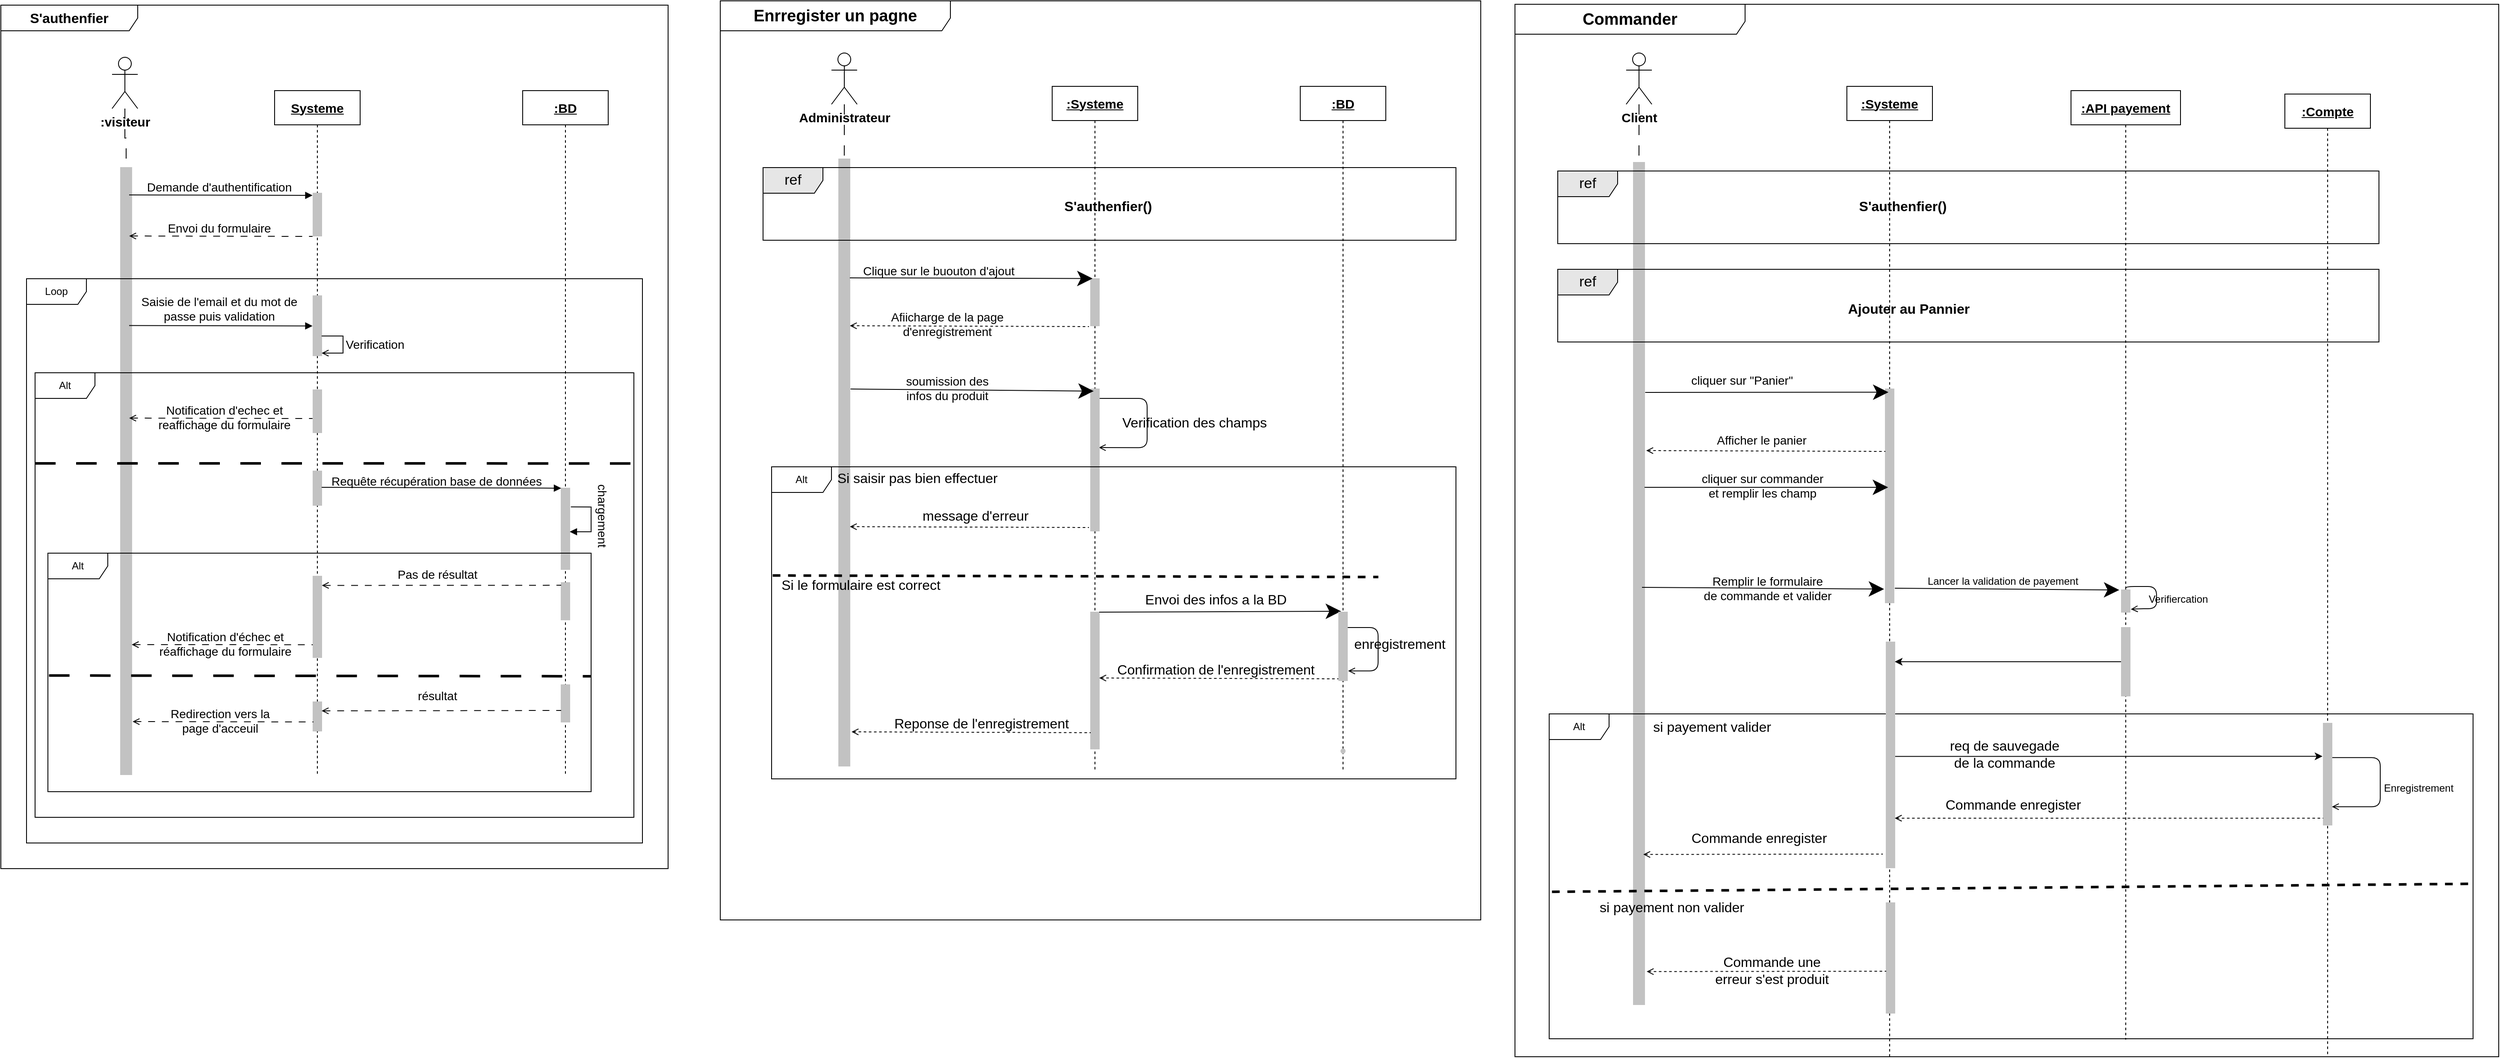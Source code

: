 <mxfile version="22.0.0" type="github">
  <diagram name="Page-1" id="dJnn6Y5dYq7vriAxsWxf">
    <mxGraphModel dx="3585" dy="1990" grid="1" gridSize="10" guides="1" tooltips="1" connect="1" arrows="1" fold="1" page="1" pageScale="1" pageWidth="827" pageHeight="1169" math="0" shadow="0">
      <root>
        <mxCell id="0" />
        <mxCell id="1" parent="0" />
        <mxCell id="GhbQrKTW3Iz4RTEDUZ2H-7" value="&lt;font style=&quot;font-size: 15px;&quot;&gt;&lt;b&gt;&lt;u&gt;:Systeme&lt;/u&gt;&lt;/b&gt;&lt;/font&gt;" style="shape=umlLifeline;perimeter=lifelinePerimeter;whiteSpace=wrap;html=1;container=1;dropTarget=0;collapsible=0;recursiveResize=0;outlineConnect=0;portConstraint=eastwest;newEdgeStyle={&quot;edgeStyle&quot;:&quot;elbowEdgeStyle&quot;,&quot;elbow&quot;:&quot;vertical&quot;,&quot;curved&quot;:0,&quot;rounded&quot;:0};pointerEvents=0;strokeColor=default;fontFamily=Helvetica;fontSize=12;fontColor=default;fillColor=default;" parent="1" vertex="1">
          <mxGeometry x="1249" y="115" width="100" height="800" as="geometry" />
        </mxCell>
        <mxCell id="t8bD34vcQTOdZupNFop_-2" value="&lt;font style=&quot;font-size: 16px;&quot;&gt;&lt;b&gt;S&#39;authenfier&lt;/b&gt;&lt;/font&gt;" style="shape=umlFrame;whiteSpace=wrap;html=1;pointerEvents=0;recursiveResize=0;container=1;collapsible=0;width=160;movable=1;resizable=1;rotatable=1;deletable=1;editable=1;locked=0;connectable=1;" parent="1" vertex="1">
          <mxGeometry x="20" y="20" width="780" height="1010" as="geometry" />
        </mxCell>
        <mxCell id="t8bD34vcQTOdZupNFop_-47" value="Demande d&#39;authentification" style="text;html=1;align=center;verticalAlign=middle;resizable=0;points=[];autosize=1;strokeColor=none;fillColor=none;fontSize=14;fontFamily=Helvetica;fontColor=default;" parent="t8bD34vcQTOdZupNFop_-2" vertex="1">
          <mxGeometry x="160" y="198" width="190" height="30" as="geometry" />
        </mxCell>
        <mxCell id="t8bD34vcQTOdZupNFop_-48" value="Envoi du formulaire" style="text;html=1;align=center;verticalAlign=middle;resizable=0;points=[];autosize=1;strokeColor=none;fillColor=none;fontSize=14;fontFamily=Helvetica;fontColor=default;" parent="t8bD34vcQTOdZupNFop_-2" vertex="1">
          <mxGeometry x="185" y="246" width="140" height="30" as="geometry" />
        </mxCell>
        <mxCell id="t8bD34vcQTOdZupNFop_-7" style="edgeStyle=orthogonalEdgeStyle;rounded=0;orthogonalLoop=1;jettySize=auto;html=1;fontFamily=Helvetica;fontSize=12;fontColor=default;endArrow=none;endFill=0;dashed=1;dashPattern=12 12;" parent="1" source="t8bD34vcQTOdZupNFop_-5" target="t8bD34vcQTOdZupNFop_-6" edge="1">
          <mxGeometry relative="1" as="geometry" />
        </mxCell>
        <mxCell id="t8bD34vcQTOdZupNFop_-5" value="&lt;font style=&quot;font-size: 15px;&quot;&gt;&lt;b&gt;:visiteur&lt;/b&gt;&lt;/font&gt;" style="shape=umlActor;verticalLabelPosition=bottom;verticalAlign=top;html=1;pointerEvents=0;strokeColor=default;fontFamily=Helvetica;fontSize=12;fontColor=default;fillColor=default;" parent="1" vertex="1">
          <mxGeometry x="150" y="81" width="30" height="60" as="geometry" />
        </mxCell>
        <mxCell id="t8bD34vcQTOdZupNFop_-6" value="" style="html=1;points=[];perimeter=orthogonalPerimeter;fillColor=strokeColor;pointerEvents=0;strokeColor=#c2c2c2;fontFamily=Helvetica;fontSize=12;fontColor=default;" parent="1" vertex="1">
          <mxGeometry x="160" y="210" width="12.94" height="710" as="geometry" />
        </mxCell>
        <mxCell id="t8bD34vcQTOdZupNFop_-8" value="&lt;span style=&quot;font-size: 15px;&quot;&gt;&lt;b&gt;&lt;u&gt;Systeme&lt;/u&gt;&lt;/b&gt;&lt;/span&gt;" style="shape=umlLifeline;perimeter=lifelinePerimeter;whiteSpace=wrap;html=1;container=1;dropTarget=0;collapsible=0;recursiveResize=0;outlineConnect=0;portConstraint=eastwest;newEdgeStyle={&quot;edgeStyle&quot;:&quot;elbowEdgeStyle&quot;,&quot;elbow&quot;:&quot;vertical&quot;,&quot;curved&quot;:0,&quot;rounded&quot;:0};pointerEvents=0;strokeColor=default;fontFamily=Helvetica;fontSize=12;fontColor=default;fillColor=default;" parent="1" vertex="1">
          <mxGeometry x="340" y="120" width="100" height="800" as="geometry" />
        </mxCell>
        <mxCell id="t8bD34vcQTOdZupNFop_-9" value="&lt;span style=&quot;font-size: 15px;&quot;&gt;&lt;b&gt;&lt;u&gt;:BD&lt;/u&gt;&lt;/b&gt;&lt;/span&gt;" style="shape=umlLifeline;perimeter=lifelinePerimeter;whiteSpace=wrap;html=1;container=1;dropTarget=0;collapsible=0;recursiveResize=0;outlineConnect=0;portConstraint=eastwest;newEdgeStyle={&quot;edgeStyle&quot;:&quot;elbowEdgeStyle&quot;,&quot;elbow&quot;:&quot;vertical&quot;,&quot;curved&quot;:0,&quot;rounded&quot;:0};pointerEvents=0;strokeColor=default;fontFamily=Helvetica;fontSize=12;fontColor=default;fillColor=default;" parent="1" vertex="1">
          <mxGeometry x="630" y="120" width="100" height="800" as="geometry" />
        </mxCell>
        <mxCell id="t8bD34vcQTOdZupNFop_-11" value="" style="html=1;points=[];perimeter=orthogonalPerimeter;fillColor=strokeColor;pointerEvents=0;strokeColor=#c2c2c2;fontFamily=Helvetica;fontSize=12;fontColor=default;" parent="1" vertex="1">
          <mxGeometry x="385" y="240" width="10" height="50" as="geometry" />
        </mxCell>
        <mxCell id="t8bD34vcQTOdZupNFop_-12" value="" style="html=1;verticalAlign=bottom;labelBackgroundColor=none;endArrow=block;endFill=1;rounded=0;fontFamily=Helvetica;fontSize=12;fontColor=default;entryX=-0.066;entryY=0.211;entryDx=0;entryDy=0;entryPerimeter=0;" parent="1" edge="1">
          <mxGeometry width="160" relative="1" as="geometry">
            <mxPoint x="170" y="242" as="sourcePoint" />
            <mxPoint x="384.34" y="242.55" as="targetPoint" />
          </mxGeometry>
        </mxCell>
        <mxCell id="t8bD34vcQTOdZupNFop_-13" value="" style="html=1;verticalAlign=bottom;labelBackgroundColor=none;endArrow=none;endFill=0;rounded=0;fontFamily=Helvetica;fontSize=12;fontColor=default;entryX=-0.066;entryY=0.211;entryDx=0;entryDy=0;entryPerimeter=0;startArrow=open;startFill=0;dashed=1;dashPattern=8 8;" parent="1" edge="1">
          <mxGeometry width="160" relative="1" as="geometry">
            <mxPoint x="170" y="290" as="sourcePoint" />
            <mxPoint x="384.34" y="290.55" as="targetPoint" />
          </mxGeometry>
        </mxCell>
        <mxCell id="t8bD34vcQTOdZupNFop_-14" value="Loop" style="shape=umlFrame;whiteSpace=wrap;html=1;pointerEvents=0;recursiveResize=0;container=1;collapsible=0;width=70;strokeColor=default;fontFamily=Helvetica;fontSize=12;fontColor=default;fillColor=default;height=30;" parent="1" vertex="1">
          <mxGeometry x="50" y="340" width="720" height="660" as="geometry" />
        </mxCell>
        <mxCell id="t8bD34vcQTOdZupNFop_-15" value="" style="html=1;points=[];perimeter=orthogonalPerimeter;fillColor=strokeColor;pointerEvents=0;strokeColor=#c2c2c2;fontFamily=Helvetica;fontSize=12;fontColor=default;" parent="t8bD34vcQTOdZupNFop_-14" vertex="1">
          <mxGeometry x="335" y="20" width="10" height="70" as="geometry" />
        </mxCell>
        <mxCell id="t8bD34vcQTOdZupNFop_-16" value="" style="html=1;verticalAlign=bottom;labelBackgroundColor=none;endArrow=block;endFill=1;rounded=0;fontFamily=Helvetica;fontSize=12;fontColor=default;entryX=-0.066;entryY=0.211;entryDx=0;entryDy=0;entryPerimeter=0;" parent="t8bD34vcQTOdZupNFop_-14" edge="1">
          <mxGeometry width="160" relative="1" as="geometry">
            <mxPoint x="120" y="54.71" as="sourcePoint" />
            <mxPoint x="334.34" y="55.26" as="targetPoint" />
          </mxGeometry>
        </mxCell>
        <mxCell id="t8bD34vcQTOdZupNFop_-17" value="" style="html=1;verticalAlign=bottom;labelBackgroundColor=none;endArrow=open;endFill=0;rounded=0;fontFamily=Helvetica;fontSize=12;fontColor=default;entryX=1;entryY=1;entryDx=0;entryDy=0;entryPerimeter=0;" parent="t8bD34vcQTOdZupNFop_-14" edge="1">
          <mxGeometry width="160" relative="1" as="geometry">
            <mxPoint x="345" y="67.0" as="sourcePoint" />
            <mxPoint x="345" y="87" as="targetPoint" />
            <Array as="points">
              <mxPoint x="370" y="67" />
              <mxPoint x="370" y="87" />
            </Array>
          </mxGeometry>
        </mxCell>
        <mxCell id="t8bD34vcQTOdZupNFop_-18" value="Alt" style="shape=umlFrame;whiteSpace=wrap;html=1;pointerEvents=0;recursiveResize=0;container=1;collapsible=0;width=70;strokeColor=default;fontFamily=Helvetica;fontSize=12;fontColor=default;fillColor=default;height=30;" parent="t8bD34vcQTOdZupNFop_-14" vertex="1">
          <mxGeometry x="10" y="110" width="700" height="520" as="geometry" />
        </mxCell>
        <mxCell id="t8bD34vcQTOdZupNFop_-22" value="" style="html=1;points=[];perimeter=orthogonalPerimeter;fillColor=strokeColor;pointerEvents=0;strokeColor=#c2c2c2;fontFamily=Helvetica;fontSize=12;fontColor=default;" parent="t8bD34vcQTOdZupNFop_-18" vertex="1">
          <mxGeometry x="325" y="20" width="10" height="50" as="geometry" />
        </mxCell>
        <mxCell id="t8bD34vcQTOdZupNFop_-23" value="" style="html=1;verticalAlign=bottom;labelBackgroundColor=none;endArrow=none;endFill=0;rounded=0;fontFamily=Helvetica;fontSize=12;fontColor=default;entryX=-0.066;entryY=0.211;entryDx=0;entryDy=0;entryPerimeter=0;startArrow=open;startFill=0;dashed=1;dashPattern=8 8;" parent="t8bD34vcQTOdZupNFop_-18" edge="1">
          <mxGeometry width="160" relative="1" as="geometry">
            <mxPoint x="110" y="53" as="sourcePoint" />
            <mxPoint x="324.34" y="53.55" as="targetPoint" />
          </mxGeometry>
        </mxCell>
        <mxCell id="t8bD34vcQTOdZupNFop_-24" value="" style="html=1;points=[];perimeter=orthogonalPerimeter;fillColor=strokeColor;pointerEvents=0;strokeColor=#c2c2c2;fontFamily=Helvetica;fontSize=12;fontColor=default;" parent="t8bD34vcQTOdZupNFop_-18" vertex="1">
          <mxGeometry x="325" y="115" width="10" height="40" as="geometry" />
        </mxCell>
        <mxCell id="t8bD34vcQTOdZupNFop_-25" value="" style="html=1;points=[];perimeter=orthogonalPerimeter;fillColor=strokeColor;pointerEvents=0;strokeColor=#c2c2c2;fontFamily=Helvetica;fontSize=12;fontColor=default;" parent="t8bD34vcQTOdZupNFop_-18" vertex="1">
          <mxGeometry x="615" y="135" width="10" height="95" as="geometry" />
        </mxCell>
        <mxCell id="t8bD34vcQTOdZupNFop_-26" value="" style="html=1;verticalAlign=bottom;labelBackgroundColor=none;endArrow=none;endFill=0;rounded=0;fontFamily=Helvetica;fontSize=12;fontColor=default;startArrow=none;startFill=0;dashed=1;dashPattern=8 8;strokeWidth=3;entryX=1;entryY=0.204;entryDx=0;entryDy=0;entryPerimeter=0;" parent="t8bD34vcQTOdZupNFop_-18" target="t8bD34vcQTOdZupNFop_-18" edge="1">
          <mxGeometry width="160" relative="1" as="geometry">
            <mxPoint y="106" as="sourcePoint" />
            <mxPoint x="670" y="106" as="targetPoint" />
          </mxGeometry>
        </mxCell>
        <mxCell id="t8bD34vcQTOdZupNFop_-27" value="" style="html=1;verticalAlign=bottom;labelBackgroundColor=none;endArrow=block;endFill=1;rounded=0;fontFamily=Helvetica;fontSize=12;fontColor=default;" parent="t8bD34vcQTOdZupNFop_-18" target="t8bD34vcQTOdZupNFop_-25" edge="1">
          <mxGeometry width="160" relative="1" as="geometry">
            <mxPoint x="335" y="134" as="sourcePoint" />
            <mxPoint x="549.34" y="134.55" as="targetPoint" />
          </mxGeometry>
        </mxCell>
        <mxCell id="t8bD34vcQTOdZupNFop_-28" value="" style="html=1;verticalAlign=bottom;labelBackgroundColor=none;endArrow=block;endFill=1;rounded=0;fontFamily=Helvetica;fontSize=12;fontColor=default;exitX=1.255;exitY=0.514;exitDx=0;exitDy=0;exitPerimeter=0;entryX=1.12;entryY=0.999;entryDx=0;entryDy=0;entryPerimeter=0;" parent="t8bD34vcQTOdZupNFop_-18" edge="1">
          <mxGeometry width="160" relative="1" as="geometry">
            <mxPoint x="626.35" y="156.9" as="sourcePoint" />
            <mxPoint x="625" y="186.0" as="targetPoint" />
            <Array as="points">
              <mxPoint x="650" y="157" />
              <mxPoint x="650" y="186" />
            </Array>
          </mxGeometry>
        </mxCell>
        <mxCell id="t8bD34vcQTOdZupNFop_-51" value="Notification d&#39;echec et &lt;br&gt;reaffichage du formulaire" style="text;html=1;align=center;verticalAlign=middle;resizable=0;points=[];autosize=1;strokeColor=none;fillColor=none;fontSize=14;fontFamily=Helvetica;fontColor=default;" parent="t8bD34vcQTOdZupNFop_-18" vertex="1">
          <mxGeometry x="131" y="27" width="180" height="50" as="geometry" />
        </mxCell>
        <mxCell id="t8bD34vcQTOdZupNFop_-77" value="Requête récupération base de données" style="text;html=1;align=center;verticalAlign=middle;resizable=0;points=[];autosize=1;strokeColor=none;fillColor=none;fontSize=14;fontFamily=Helvetica;fontColor=default;" parent="t8bD34vcQTOdZupNFop_-18" vertex="1">
          <mxGeometry x="334" y="112" width="270" height="30" as="geometry" />
        </mxCell>
        <mxCell id="t8bD34vcQTOdZupNFop_-78" value="chargement" style="text;html=1;align=center;verticalAlign=middle;resizable=0;points=[];autosize=1;strokeColor=none;fillColor=none;fontSize=14;fontFamily=Helvetica;fontColor=default;rotation=90;" parent="t8bD34vcQTOdZupNFop_-18" vertex="1">
          <mxGeometry x="613" y="152" width="100" height="30" as="geometry" />
        </mxCell>
        <mxCell id="t8bD34vcQTOdZupNFop_-30" value="Alt" style="shape=umlFrame;whiteSpace=wrap;html=1;pointerEvents=0;recursiveResize=0;container=1;collapsible=0;width=70;strokeColor=default;fontFamily=Helvetica;fontSize=12;fontColor=default;fillColor=default;height=30;" parent="t8bD34vcQTOdZupNFop_-14" vertex="1">
          <mxGeometry x="25" y="321" width="635" height="279" as="geometry" />
        </mxCell>
        <mxCell id="t8bD34vcQTOdZupNFop_-38" value="" style="html=1;points=[];perimeter=orthogonalPerimeter;fillColor=strokeColor;pointerEvents=0;strokeColor=#c2c2c2;fontFamily=Helvetica;fontSize=12;fontColor=default;" parent="t8bD34vcQTOdZupNFop_-30" vertex="1">
          <mxGeometry x="600" y="34.5" width="10" height="43.5" as="geometry" />
        </mxCell>
        <mxCell id="t8bD34vcQTOdZupNFop_-39" value="" style="html=1;points=[];perimeter=orthogonalPerimeter;fillColor=strokeColor;pointerEvents=0;strokeColor=#c2c2c2;fontFamily=Helvetica;fontSize=12;fontColor=default;" parent="t8bD34vcQTOdZupNFop_-30" vertex="1">
          <mxGeometry x="310" y="27" width="10" height="95" as="geometry" />
        </mxCell>
        <mxCell id="t8bD34vcQTOdZupNFop_-40" value="" style="html=1;verticalAlign=bottom;labelBackgroundColor=none;endArrow=none;endFill=0;rounded=0;fontFamily=Helvetica;fontSize=12;fontColor=default;entryX=-0.066;entryY=0.211;entryDx=0;entryDy=0;entryPerimeter=0;startArrow=open;startFill=0;dashed=1;dashPattern=8 8;exitX=1.027;exitY=0.113;exitDx=0;exitDy=0;exitPerimeter=0;" parent="t8bD34vcQTOdZupNFop_-30" source="t8bD34vcQTOdZupNFop_-39" edge="1">
          <mxGeometry width="160" relative="1" as="geometry">
            <mxPoint x="385.66" y="37" as="sourcePoint" />
            <mxPoint x="600.0" y="37.55" as="targetPoint" />
          </mxGeometry>
        </mxCell>
        <mxCell id="t8bD34vcQTOdZupNFop_-41" value="" style="html=1;verticalAlign=bottom;labelBackgroundColor=none;endArrow=none;endFill=0;rounded=0;fontFamily=Helvetica;fontSize=12;fontColor=default;startArrow=open;startFill=0;dashed=1;dashPattern=8 8;entryX=-0.04;entryY=0.843;entryDx=0;entryDy=0;entryPerimeter=0;" parent="t8bD34vcQTOdZupNFop_-30" target="t8bD34vcQTOdZupNFop_-39" edge="1">
          <mxGeometry width="160" relative="1" as="geometry">
            <mxPoint x="98" y="107" as="sourcePoint" />
            <mxPoint x="305" y="107" as="targetPoint" />
          </mxGeometry>
        </mxCell>
        <mxCell id="t8bD34vcQTOdZupNFop_-42" value="" style="html=1;verticalAlign=bottom;labelBackgroundColor=none;endArrow=none;endFill=0;rounded=0;fontFamily=Helvetica;fontSize=12;fontColor=default;startArrow=none;startFill=0;dashed=1;dashPattern=8 8;strokeWidth=3;exitX=0.002;exitY=0.532;exitDx=0;exitDy=0;exitPerimeter=0;" parent="t8bD34vcQTOdZupNFop_-30" edge="1">
          <mxGeometry width="160" relative="1" as="geometry">
            <mxPoint x="1.27" y="143.12" as="sourcePoint" />
            <mxPoint x="635" y="144" as="targetPoint" />
          </mxGeometry>
        </mxCell>
        <mxCell id="t8bD34vcQTOdZupNFop_-43" value="" style="html=1;points=[];perimeter=orthogonalPerimeter;fillColor=strokeColor;pointerEvents=0;strokeColor=#c2c2c2;fontFamily=Helvetica;fontSize=12;fontColor=default;" parent="t8bD34vcQTOdZupNFop_-30" vertex="1">
          <mxGeometry x="600" y="154" width="10" height="43.5" as="geometry" />
        </mxCell>
        <mxCell id="t8bD34vcQTOdZupNFop_-44" value="" style="html=1;points=[];perimeter=orthogonalPerimeter;fillColor=strokeColor;pointerEvents=0;strokeColor=#c2c2c2;fontFamily=Helvetica;fontSize=12;fontColor=default;" parent="t8bD34vcQTOdZupNFop_-30" vertex="1">
          <mxGeometry x="310" y="174" width="10" height="34" as="geometry" />
        </mxCell>
        <mxCell id="t8bD34vcQTOdZupNFop_-45" value="" style="html=1;verticalAlign=bottom;labelBackgroundColor=none;endArrow=none;endFill=0;rounded=0;fontFamily=Helvetica;fontSize=12;fontColor=default;entryX=-0.066;entryY=0.211;entryDx=0;entryDy=0;entryPerimeter=0;startArrow=open;startFill=0;dashed=1;dashPattern=8 8;exitX=1.027;exitY=0.113;exitDx=0;exitDy=0;exitPerimeter=0;" parent="t8bD34vcQTOdZupNFop_-30" edge="1">
          <mxGeometry width="160" relative="1" as="geometry">
            <mxPoint x="320" y="184.45" as="sourcePoint" />
            <mxPoint x="600.0" y="184" as="targetPoint" />
          </mxGeometry>
        </mxCell>
        <mxCell id="t8bD34vcQTOdZupNFop_-46" value="" style="html=1;verticalAlign=bottom;labelBackgroundColor=none;endArrow=none;endFill=0;rounded=0;fontFamily=Helvetica;fontSize=12;fontColor=default;startArrow=open;startFill=0;dashed=1;dashPattern=8 8;entryX=-0.04;entryY=0.843;entryDx=0;entryDy=0;entryPerimeter=0;" parent="t8bD34vcQTOdZupNFop_-30" edge="1">
          <mxGeometry width="160" relative="1" as="geometry">
            <mxPoint x="99" y="197" as="sourcePoint" />
            <mxPoint x="310.4" y="197.41" as="targetPoint" />
          </mxGeometry>
        </mxCell>
        <mxCell id="t8bD34vcQTOdZupNFop_-80" value="Notification d&#39;échec et &lt;br&gt;réaffichage du formulaire" style="text;html=1;align=center;verticalAlign=middle;resizable=0;points=[];autosize=1;strokeColor=none;fillColor=none;fontSize=14;fontFamily=Helvetica;fontColor=default;" parent="t8bD34vcQTOdZupNFop_-30" vertex="1">
          <mxGeometry x="117" y="81" width="180" height="50" as="geometry" />
        </mxCell>
        <mxCell id="t8bD34vcQTOdZupNFop_-79" value="Redirection vers la &lt;br&gt;page d&#39;acceuil" style="text;html=1;align=center;verticalAlign=middle;resizable=0;points=[];autosize=1;strokeColor=none;fillColor=none;fontSize=14;fontFamily=Helvetica;fontColor=default;" parent="t8bD34vcQTOdZupNFop_-30" vertex="1">
          <mxGeometry x="131" y="171" width="140" height="50" as="geometry" />
        </mxCell>
        <mxCell id="t8bD34vcQTOdZupNFop_-81" value="Pas de résultat" style="text;html=1;align=center;verticalAlign=middle;resizable=0;points=[];autosize=1;strokeColor=none;fillColor=none;fontSize=14;fontFamily=Helvetica;fontColor=default;" parent="t8bD34vcQTOdZupNFop_-30" vertex="1">
          <mxGeometry x="395" y="10" width="120" height="30" as="geometry" />
        </mxCell>
        <mxCell id="t8bD34vcQTOdZupNFop_-82" value="résultat" style="text;html=1;align=center;verticalAlign=middle;resizable=0;points=[];autosize=1;strokeColor=none;fillColor=none;fontSize=14;fontFamily=Helvetica;fontColor=default;" parent="t8bD34vcQTOdZupNFop_-30" vertex="1">
          <mxGeometry x="420" y="151.75" width="70" height="30" as="geometry" />
        </mxCell>
        <mxCell id="t8bD34vcQTOdZupNFop_-49" value="Saisie de l&#39;email et du mot de &lt;br&gt;passe puis validation" style="text;html=1;align=center;verticalAlign=middle;resizable=0;points=[];autosize=1;strokeColor=none;fillColor=none;fontSize=14;fontFamily=Helvetica;fontColor=default;" parent="t8bD34vcQTOdZupNFop_-14" vertex="1">
          <mxGeometry x="120" y="10" width="210" height="50" as="geometry" />
        </mxCell>
        <mxCell id="t8bD34vcQTOdZupNFop_-50" value="Verification" style="text;html=1;align=center;verticalAlign=middle;resizable=0;points=[];autosize=1;strokeColor=none;fillColor=none;fontSize=14;fontFamily=Helvetica;fontColor=default;" parent="t8bD34vcQTOdZupNFop_-14" vertex="1">
          <mxGeometry x="362" y="62" width="90" height="30" as="geometry" />
        </mxCell>
        <mxCell id="GhbQrKTW3Iz4RTEDUZ2H-1" value="&lt;font size=&quot;1&quot; style=&quot;&quot;&gt;&lt;b style=&quot;font-size: 19px;&quot;&gt;Enrregister un pagne&lt;/b&gt;&lt;/font&gt;" style="shape=umlFrame;whiteSpace=wrap;html=1;pointerEvents=0;recursiveResize=0;container=1;collapsible=0;width=269;movable=1;resizable=1;rotatable=1;deletable=1;editable=1;locked=0;connectable=1;height=35;" parent="1" vertex="1">
          <mxGeometry x="861" y="15" width="889" height="1075" as="geometry" />
        </mxCell>
        <mxCell id="GhbQrKTW3Iz4RTEDUZ2H-6" value="" style="html=1;points=[];perimeter=orthogonalPerimeter;fillColor=strokeColor;pointerEvents=0;strokeColor=#c2c2c2;fontFamily=Helvetica;fontSize=12;fontColor=default;" parent="GhbQrKTW3Iz4RTEDUZ2H-1" vertex="1">
          <mxGeometry x="138.53" y="185" width="12.94" height="710" as="geometry" />
        </mxCell>
        <mxCell id="GhbQrKTW3Iz4RTEDUZ2H-43" value="&lt;font style=&quot;font-size: 17px;&quot;&gt;ref&lt;/font&gt;" style="shape=umlFrame;whiteSpace=wrap;html=1;pointerEvents=0;recursiveResize=0;container=1;collapsible=0;width=70;strokeColor=default;fontFamily=Helvetica;fontSize=12;fontColor=default;fillColor=#E6E6E6;height=30;" parent="GhbQrKTW3Iz4RTEDUZ2H-1" vertex="1">
          <mxGeometry x="50" y="195" width="810" height="85" as="geometry" />
        </mxCell>
        <mxCell id="GhbQrKTW3Iz4RTEDUZ2H-29" value="" style="html=1;points=[];perimeter=orthogonalPerimeter;fillColor=strokeColor;pointerEvents=0;strokeColor=#c2c2c2;fontFamily=Helvetica;fontSize=12;fontColor=default;" parent="GhbQrKTW3Iz4RTEDUZ2H-1" vertex="1">
          <mxGeometry x="433" y="325" width="10" height="55" as="geometry" />
        </mxCell>
        <mxCell id="GhbQrKTW3Iz4RTEDUZ2H-119" value="" style="edgeStyle=orthogonalEdgeStyle;rounded=1;orthogonalLoop=1;jettySize=auto;html=1;entryX=0.95;entryY=0.413;entryDx=0;entryDy=0;entryPerimeter=0;endArrow=open;endFill=0;" parent="GhbQrKTW3Iz4RTEDUZ2H-1" source="GhbQrKTW3Iz4RTEDUZ2H-55" target="GhbQrKTW3Iz4RTEDUZ2H-55" edge="1">
          <mxGeometry relative="1" as="geometry">
            <Array as="points">
              <mxPoint x="499" y="465" />
              <mxPoint x="499" y="523" />
            </Array>
          </mxGeometry>
        </mxCell>
        <mxCell id="GhbQrKTW3Iz4RTEDUZ2H-55" value="" style="html=1;points=[];perimeter=orthogonalPerimeter;fillColor=strokeColor;pointerEvents=0;strokeColor=#c2c2c2;fontFamily=Helvetica;fontSize=12;fontColor=default;" parent="GhbQrKTW3Iz4RTEDUZ2H-1" vertex="1">
          <mxGeometry x="433" y="454" width="10" height="166" as="geometry" />
        </mxCell>
        <mxCell id="GhbQrKTW3Iz4RTEDUZ2H-57" value="" style="endArrow=classic;html=1;rounded=0;entryX=0.22;entryY=-0.004;entryDx=0;entryDy=0;entryPerimeter=0;endSize=15;" parent="GhbQrKTW3Iz4RTEDUZ2H-1" target="GhbQrKTW3Iz4RTEDUZ2H-29" edge="1">
          <mxGeometry width="50" height="50" relative="1" as="geometry">
            <mxPoint x="151.47" y="324" as="sourcePoint" />
            <mxPoint x="201.47" y="274" as="targetPoint" />
          </mxGeometry>
        </mxCell>
        <mxCell id="GhbQrKTW3Iz4RTEDUZ2H-58" value="" style="endArrow=none;html=1;rounded=0;entryX=-0.2;entryY=1.018;entryDx=0;entryDy=0;entryPerimeter=0;startArrow=open;startFill=0;endFill=0;dashed=1;" parent="GhbQrKTW3Iz4RTEDUZ2H-1" target="GhbQrKTW3Iz4RTEDUZ2H-29" edge="1">
          <mxGeometry width="50" height="50" relative="1" as="geometry">
            <mxPoint x="151.47" y="380" as="sourcePoint" />
            <mxPoint x="367" y="381" as="targetPoint" />
          </mxGeometry>
        </mxCell>
        <mxCell id="GhbQrKTW3Iz4RTEDUZ2H-59" value="" style="endArrow=classic;html=1;rounded=0;entryX=0.357;entryY=0.015;entryDx=0;entryDy=0;entryPerimeter=0;endSize=15;" parent="GhbQrKTW3Iz4RTEDUZ2H-1" target="GhbQrKTW3Iz4RTEDUZ2H-55" edge="1">
          <mxGeometry width="50" height="50" relative="1" as="geometry">
            <mxPoint x="152.27" y="454" as="sourcePoint" />
            <mxPoint x="367.8" y="455" as="targetPoint" />
          </mxGeometry>
        </mxCell>
        <mxCell id="GhbQrKTW3Iz4RTEDUZ2H-62" value="&lt;font style=&quot;font-size: 14px;&quot;&gt;Afiicharge de la page&lt;br&gt;d&#39;enregistrement&lt;/font&gt;" style="text;html=1;align=center;verticalAlign=middle;resizable=0;points=[];autosize=1;strokeColor=none;fillColor=none;" parent="GhbQrKTW3Iz4RTEDUZ2H-1" vertex="1">
          <mxGeometry x="185" y="353" width="160" height="50" as="geometry" />
        </mxCell>
        <mxCell id="GhbQrKTW3Iz4RTEDUZ2H-63" value="&lt;span style=&quot;font-size: 14px;&quot;&gt;soumission des &lt;br&gt;infos du produit&lt;/span&gt;" style="text;html=1;align=center;verticalAlign=middle;resizable=0;points=[];autosize=1;strokeColor=none;fillColor=none;" parent="GhbQrKTW3Iz4RTEDUZ2H-1" vertex="1">
          <mxGeometry x="205" y="428" width="120" height="50" as="geometry" />
        </mxCell>
        <mxCell id="GhbQrKTW3Iz4RTEDUZ2H-92" value="Alt" style="shape=umlFrame;whiteSpace=wrap;html=1;pointerEvents=0;recursiveResize=0;container=1;collapsible=0;width=70;strokeColor=default;fontFamily=Helvetica;fontSize=12;fontColor=default;fillColor=default;height=30;" parent="GhbQrKTW3Iz4RTEDUZ2H-1" vertex="1">
          <mxGeometry x="60" y="545" width="800" height="365" as="geometry" />
        </mxCell>
        <mxCell id="GhbQrKTW3Iz4RTEDUZ2H-94" value="" style="html=1;verticalAlign=bottom;labelBackgroundColor=none;endArrow=none;endFill=0;rounded=0;fontFamily=Helvetica;fontSize=12;fontColor=default;startArrow=none;startFill=0;dashed=1;strokeWidth=3;exitX=0.002;exitY=0.532;exitDx=0;exitDy=0;exitPerimeter=0;entryX=0.999;entryY=0.397;entryDx=0;entryDy=0;entryPerimeter=0;" parent="GhbQrKTW3Iz4RTEDUZ2H-92" edge="1">
          <mxGeometry width="160" relative="1" as="geometry">
            <mxPoint x="1.27" y="127.12" as="sourcePoint" />
            <mxPoint x="709.29" y="128.905" as="targetPoint" />
          </mxGeometry>
        </mxCell>
        <mxCell id="GhbQrKTW3Iz4RTEDUZ2H-103" value="&lt;font style=&quot;font-size: 16px;&quot;&gt;Si saisir pas bien effectuer&lt;/font&gt;" style="text;html=1;align=center;verticalAlign=middle;resizable=0;points=[];autosize=1;strokeColor=none;fillColor=none;" parent="GhbQrKTW3Iz4RTEDUZ2H-92" vertex="1">
          <mxGeometry x="65" y="-2" width="210" height="30" as="geometry" />
        </mxCell>
        <mxCell id="GhbQrKTW3Iz4RTEDUZ2H-104" value="" style="endArrow=none;html=1;rounded=0;entryX=-0.2;entryY=1.018;entryDx=0;entryDy=0;entryPerimeter=0;startArrow=open;startFill=0;endFill=0;dashed=1;" parent="GhbQrKTW3Iz4RTEDUZ2H-92" edge="1">
          <mxGeometry width="50" height="50" relative="1" as="geometry">
            <mxPoint x="91.47" y="70" as="sourcePoint" />
            <mxPoint x="371" y="71" as="targetPoint" />
          </mxGeometry>
        </mxCell>
        <mxCell id="GhbQrKTW3Iz4RTEDUZ2H-105" value="&lt;font style=&quot;font-size: 16px;&quot;&gt;message d&#39;erreur&lt;/font&gt;" style="text;html=1;align=center;verticalAlign=middle;resizable=0;points=[];autosize=1;strokeColor=none;fillColor=none;" parent="GhbQrKTW3Iz4RTEDUZ2H-92" vertex="1">
          <mxGeometry x="163" y="42" width="150" height="30" as="geometry" />
        </mxCell>
        <mxCell id="GhbQrKTW3Iz4RTEDUZ2H-106" value="" style="html=1;points=[];perimeter=orthogonalPerimeter;fillColor=strokeColor;pointerEvents=0;strokeColor=#c2c2c2;fontFamily=Helvetica;fontSize=12;fontColor=default;" parent="GhbQrKTW3Iz4RTEDUZ2H-92" vertex="1">
          <mxGeometry x="373" y="170" width="10" height="160" as="geometry" />
        </mxCell>
        <mxCell id="GhbQrKTW3Iz4RTEDUZ2H-109" value="" style="endArrow=classic;html=1;rounded=0;entryX=0.271;entryY=-0.013;entryDx=0;entryDy=0;entryPerimeter=0;endSize=15;" parent="GhbQrKTW3Iz4RTEDUZ2H-92" target="GhbQrKTW3Iz4RTEDUZ2H-108" edge="1">
          <mxGeometry width="50" height="50" relative="1" as="geometry">
            <mxPoint x="383" y="170" as="sourcePoint" />
            <mxPoint x="667.73" y="172" as="targetPoint" />
          </mxGeometry>
        </mxCell>
        <mxCell id="GhbQrKTW3Iz4RTEDUZ2H-110" value="" style="endArrow=none;html=1;rounded=0;entryX=-0.2;entryY=1.018;entryDx=0;entryDy=0;entryPerimeter=0;startArrow=open;startFill=0;endFill=0;dashed=1;" parent="GhbQrKTW3Iz4RTEDUZ2H-92" edge="1">
          <mxGeometry width="50" height="50" relative="1" as="geometry">
            <mxPoint x="383" y="247" as="sourcePoint" />
            <mxPoint x="662.53" y="248" as="targetPoint" />
          </mxGeometry>
        </mxCell>
        <mxCell id="GhbQrKTW3Iz4RTEDUZ2H-111" value="&lt;font style=&quot;font-size: 16px;&quot;&gt;Confirmation de l&#39;enregistrement&lt;/font&gt;" style="text;html=1;align=center;verticalAlign=middle;resizable=0;points=[];autosize=1;strokeColor=none;fillColor=none;" parent="GhbQrKTW3Iz4RTEDUZ2H-92" vertex="1">
          <mxGeometry x="394" y="222" width="250" height="30" as="geometry" />
        </mxCell>
        <mxCell id="GhbQrKTW3Iz4RTEDUZ2H-112" value="" style="endArrow=none;html=1;rounded=0;entryX=-0.2;entryY=1.018;entryDx=0;entryDy=0;entryPerimeter=0;startArrow=open;startFill=0;endFill=0;dashed=1;" parent="GhbQrKTW3Iz4RTEDUZ2H-92" edge="1">
          <mxGeometry width="50" height="50" relative="1" as="geometry">
            <mxPoint x="93.47" y="310" as="sourcePoint" />
            <mxPoint x="373" y="311" as="targetPoint" />
          </mxGeometry>
        </mxCell>
        <mxCell id="GhbQrKTW3Iz4RTEDUZ2H-113" value="&lt;font style=&quot;font-size: 16px;&quot;&gt;Reponse de l&#39;enregistrement&lt;/font&gt;" style="text;html=1;align=center;verticalAlign=middle;resizable=0;points=[];autosize=1;strokeColor=none;fillColor=none;" parent="GhbQrKTW3Iz4RTEDUZ2H-92" vertex="1">
          <mxGeometry x="130" y="285" width="230" height="30" as="geometry" />
        </mxCell>
        <mxCell id="GhbQrKTW3Iz4RTEDUZ2H-114" value="&lt;font style=&quot;font-size: 16px;&quot;&gt;Envoi des infos a la BD&lt;/font&gt;" style="text;html=1;align=center;verticalAlign=middle;resizable=0;points=[];autosize=1;strokeColor=none;fillColor=none;" parent="GhbQrKTW3Iz4RTEDUZ2H-92" vertex="1">
          <mxGeometry x="424" y="140" width="190" height="30" as="geometry" />
        </mxCell>
        <mxCell id="GhbQrKTW3Iz4RTEDUZ2H-118" value="&lt;span style=&quot;font-size: 16px;&quot;&gt;enregistrement&lt;/span&gt;" style="text;html=1;align=center;verticalAlign=middle;resizable=0;points=[];autosize=1;strokeColor=none;fillColor=none;" parent="GhbQrKTW3Iz4RTEDUZ2H-92" vertex="1">
          <mxGeometry x="669" y="192" width="130" height="30" as="geometry" />
        </mxCell>
        <mxCell id="GhbQrKTW3Iz4RTEDUZ2H-107" value="&lt;font style=&quot;font-size: 16px;&quot;&gt;Si le formulaire est correct&lt;/font&gt;" style="text;html=1;align=center;verticalAlign=middle;resizable=0;points=[];autosize=1;strokeColor=none;fillColor=none;" parent="GhbQrKTW3Iz4RTEDUZ2H-1" vertex="1">
          <mxGeometry x="59" y="668" width="210" height="30" as="geometry" />
        </mxCell>
        <mxCell id="GhbQrKTW3Iz4RTEDUZ2H-120" value="&lt;span style=&quot;font-size: 16px;&quot;&gt;Verification des champs&lt;/span&gt;" style="text;html=1;align=center;verticalAlign=middle;resizable=0;points=[];autosize=1;strokeColor=none;fillColor=none;" parent="GhbQrKTW3Iz4RTEDUZ2H-1" vertex="1">
          <mxGeometry x="459" y="478" width="190" height="30" as="geometry" />
        </mxCell>
        <mxCell id="GhbQrKTW3Iz4RTEDUZ2H-4" style="edgeStyle=orthogonalEdgeStyle;rounded=0;orthogonalLoop=1;jettySize=auto;html=1;fontFamily=Helvetica;fontSize=12;fontColor=default;endArrow=none;endFill=0;dashed=1;dashPattern=12 12;" parent="1" source="GhbQrKTW3Iz4RTEDUZ2H-5" target="GhbQrKTW3Iz4RTEDUZ2H-6" edge="1">
          <mxGeometry relative="1" as="geometry" />
        </mxCell>
        <mxCell id="GhbQrKTW3Iz4RTEDUZ2H-5" value="&lt;font style=&quot;font-size: 15px;&quot;&gt;&lt;b&gt;Administrateur&lt;/b&gt;&lt;/font&gt;" style="shape=umlActor;verticalLabelPosition=bottom;verticalAlign=top;html=1;pointerEvents=0;strokeColor=default;fontFamily=Helvetica;fontSize=12;fontColor=default;fillColor=default;" parent="1" vertex="1">
          <mxGeometry x="991" y="76" width="30" height="60" as="geometry" />
        </mxCell>
        <mxCell id="GhbQrKTW3Iz4RTEDUZ2H-8" value="&lt;font style=&quot;font-size: 15px;&quot;&gt;&lt;b&gt;&lt;u&gt;:BD&lt;/u&gt;&lt;/b&gt;&lt;/font&gt;" style="shape=umlLifeline;perimeter=lifelinePerimeter;whiteSpace=wrap;html=1;container=1;dropTarget=0;collapsible=0;recursiveResize=0;outlineConnect=0;portConstraint=eastwest;newEdgeStyle={&quot;edgeStyle&quot;:&quot;elbowEdgeStyle&quot;,&quot;elbow&quot;:&quot;vertical&quot;,&quot;curved&quot;:0,&quot;rounded&quot;:0};pointerEvents=0;strokeColor=default;fontFamily=Helvetica;fontSize=12;fontColor=default;fillColor=default;" parent="1" vertex="1">
          <mxGeometry x="1539" y="115" width="100" height="800" as="geometry" />
        </mxCell>
        <mxCell id="GhbQrKTW3Iz4RTEDUZ2H-115" value="" style="shape=waypoint;sketch=0;size=6;pointerEvents=1;points=[];fillColor=strokeColor;resizable=0;rotatable=0;perimeter=centerPerimeter;snapToPoint=1;strokeColor=#c2c2c2;" parent="GhbQrKTW3Iz4RTEDUZ2H-8" vertex="1">
          <mxGeometry x="40" y="767.5" width="20" height="20" as="geometry" />
        </mxCell>
        <mxCell id="GhbQrKTW3Iz4RTEDUZ2H-54" value="&lt;b style=&quot;border-color: var(--border-color); font-size: 16px;&quot;&gt;S&#39;authenfier()&lt;/b&gt;" style="text;html=1;align=center;verticalAlign=middle;resizable=0;points=[];autosize=1;strokeColor=none;fillColor=none;" parent="1" vertex="1">
          <mxGeometry x="1249" y="240" width="130" height="30" as="geometry" />
        </mxCell>
        <mxCell id="GhbQrKTW3Iz4RTEDUZ2H-61" value="&lt;font style=&quot;font-size: 14px;&quot;&gt;Clique sur le buouton d&#39;ajout&lt;/font&gt;" style="text;html=1;align=center;verticalAlign=middle;resizable=0;points=[];autosize=1;strokeColor=none;fillColor=none;" parent="1" vertex="1">
          <mxGeometry x="1016" y="316" width="200" height="30" as="geometry" />
        </mxCell>
        <mxCell id="GhbQrKTW3Iz4RTEDUZ2H-116" value="" style="edgeStyle=orthogonalEdgeStyle;rounded=1;orthogonalLoop=1;jettySize=auto;html=1;endArrow=open;endFill=0;entryX=1.092;entryY=0.86;entryDx=0;entryDy=0;entryPerimeter=0;" parent="1" source="GhbQrKTW3Iz4RTEDUZ2H-108" target="GhbQrKTW3Iz4RTEDUZ2H-108" edge="1">
          <mxGeometry relative="1" as="geometry">
            <Array as="points">
              <mxPoint x="1630" y="748" />
              <mxPoint x="1630" y="799" />
            </Array>
          </mxGeometry>
        </mxCell>
        <mxCell id="GhbQrKTW3Iz4RTEDUZ2H-108" value="" style="html=1;points=[];perimeter=orthogonalPerimeter;fillColor=strokeColor;pointerEvents=0;strokeColor=#c2c2c2;fontFamily=Helvetica;fontSize=12;fontColor=default;" parent="1" vertex="1">
          <mxGeometry x="1584" y="730" width="10" height="80" as="geometry" />
        </mxCell>
        <mxCell id="4hGjFvYsJ1eRU2VQ637_-1" value="&lt;font style=&quot;font-size: 15px;&quot;&gt;&lt;b&gt;&lt;u&gt;:Systeme&lt;/u&gt;&lt;/b&gt;&lt;/font&gt;" style="shape=umlLifeline;perimeter=lifelinePerimeter;whiteSpace=wrap;html=1;container=1;dropTarget=0;collapsible=0;recursiveResize=0;outlineConnect=0;portConstraint=eastwest;newEdgeStyle={&quot;edgeStyle&quot;:&quot;elbowEdgeStyle&quot;,&quot;elbow&quot;:&quot;vertical&quot;,&quot;curved&quot;:0,&quot;rounded&quot;:0};pointerEvents=0;strokeColor=default;fontFamily=Helvetica;fontSize=12;fontColor=default;fillColor=default;" parent="1" vertex="1">
          <mxGeometry x="2178" y="115" width="100" height="1135" as="geometry" />
        </mxCell>
        <mxCell id="4hGjFvYsJ1eRU2VQ637_-2" value="&lt;font size=&quot;1&quot; style=&quot;&quot;&gt;&lt;b style=&quot;font-size: 19px;&quot;&gt;Commander&lt;/b&gt;&lt;/font&gt;" style="shape=umlFrame;whiteSpace=wrap;html=1;pointerEvents=0;recursiveResize=0;container=1;collapsible=0;width=269;movable=1;resizable=1;rotatable=1;deletable=1;editable=1;locked=0;connectable=1;height=35;" parent="1" vertex="1">
          <mxGeometry x="1790" y="19" width="1150" height="1231" as="geometry" />
        </mxCell>
        <mxCell id="4hGjFvYsJ1eRU2VQ637_-3" value="" style="html=1;points=[];perimeter=orthogonalPerimeter;fillColor=strokeColor;pointerEvents=0;strokeColor=#c2c2c2;fontFamily=Helvetica;fontSize=12;fontColor=default;" parent="4hGjFvYsJ1eRU2VQ637_-2" vertex="1">
          <mxGeometry x="138.53" y="185" width="12.94" height="985" as="geometry" />
        </mxCell>
        <mxCell id="4hGjFvYsJ1eRU2VQ637_-4" value="&lt;font style=&quot;font-size: 17px;&quot;&gt;ref&lt;/font&gt;" style="shape=umlFrame;whiteSpace=wrap;html=1;pointerEvents=0;recursiveResize=0;container=1;collapsible=0;width=70;strokeColor=default;fontFamily=Helvetica;fontSize=12;fontColor=default;fillColor=#E6E6E6;height=30;" parent="4hGjFvYsJ1eRU2VQ637_-2" vertex="1">
          <mxGeometry x="50" y="195" width="960" height="85" as="geometry" />
        </mxCell>
        <mxCell id="4hGjFvYsJ1eRU2VQ637_-7" value="" style="html=1;points=[];perimeter=orthogonalPerimeter;fillColor=strokeColor;pointerEvents=0;strokeColor=#c2c2c2;fontFamily=Helvetica;fontSize=12;fontColor=default;" parent="4hGjFvYsJ1eRU2VQ637_-2" vertex="1">
          <mxGeometry x="433" y="450" width="10" height="250" as="geometry" />
        </mxCell>
        <mxCell id="4hGjFvYsJ1eRU2VQ637_-10" value="" style="endArrow=classic;html=1;rounded=0;entryX=0.357;entryY=0.015;entryDx=0;entryDy=0;entryPerimeter=0;endSize=15;" parent="4hGjFvYsJ1eRU2VQ637_-2" target="4hGjFvYsJ1eRU2VQ637_-7" edge="1">
          <mxGeometry width="50" height="50" relative="1" as="geometry">
            <mxPoint x="152.27" y="454" as="sourcePoint" />
            <mxPoint x="367.8" y="455" as="targetPoint" />
          </mxGeometry>
        </mxCell>
        <mxCell id="4hGjFvYsJ1eRU2VQ637_-12" value="&lt;span style=&quot;font-size: 14px;&quot;&gt;cliquer sur &quot;Panier&quot;&lt;/span&gt;" style="text;html=1;align=center;verticalAlign=middle;resizable=0;points=[];autosize=1;strokeColor=none;fillColor=none;" parent="4hGjFvYsJ1eRU2VQ637_-2" vertex="1">
          <mxGeometry x="195" y="425" width="140" height="30" as="geometry" />
        </mxCell>
        <mxCell id="4hGjFvYsJ1eRU2VQ637_-36" value="&lt;span style=&quot;font-size: 14px;&quot;&gt;Afficher le panier&amp;nbsp;&lt;/span&gt;" style="text;html=1;align=center;verticalAlign=middle;resizable=0;points=[];autosize=1;strokeColor=none;fillColor=none;" parent="4hGjFvYsJ1eRU2VQ637_-2" vertex="1">
          <mxGeometry x="225" y="495" width="130" height="30" as="geometry" />
        </mxCell>
        <mxCell id="4hGjFvYsJ1eRU2VQ637_-37" value="" style="endArrow=none;html=1;rounded=0;entryX=-0.2;entryY=1.018;entryDx=0;entryDy=0;entryPerimeter=0;startArrow=open;startFill=0;endFill=0;dashed=1;" parent="4hGjFvYsJ1eRU2VQ637_-2" edge="1">
          <mxGeometry width="50" height="50" relative="1" as="geometry">
            <mxPoint x="153.47" y="522" as="sourcePoint" />
            <mxPoint x="433" y="523" as="targetPoint" />
          </mxGeometry>
        </mxCell>
        <mxCell id="4hGjFvYsJ1eRU2VQ637_-40" value="" style="endArrow=classic;html=1;rounded=0;entryX=0.357;entryY=0.015;entryDx=0;entryDy=0;entryPerimeter=0;endSize=15;" parent="4hGjFvYsJ1eRU2VQ637_-2" edge="1">
          <mxGeometry width="50" height="50" relative="1" as="geometry">
            <mxPoint x="148.5" y="682" as="sourcePoint" />
            <mxPoint x="431.5" y="684" as="targetPoint" />
          </mxGeometry>
        </mxCell>
        <mxCell id="4hGjFvYsJ1eRU2VQ637_-42" value="&lt;font style=&quot;font-size: 15px;&quot;&gt;&lt;b&gt;&lt;u&gt;:Compte&lt;/u&gt;&lt;/b&gt;&lt;/font&gt;" style="shape=umlLifeline;perimeter=lifelinePerimeter;whiteSpace=wrap;html=1;container=1;dropTarget=0;collapsible=0;recursiveResize=0;outlineConnect=0;portConstraint=eastwest;newEdgeStyle={&quot;edgeStyle&quot;:&quot;elbowEdgeStyle&quot;,&quot;elbow&quot;:&quot;vertical&quot;,&quot;curved&quot;:0,&quot;rounded&quot;:0};pointerEvents=0;strokeColor=default;fontFamily=Helvetica;fontSize=12;fontColor=default;fillColor=default;" parent="4hGjFvYsJ1eRU2VQ637_-2" vertex="1">
          <mxGeometry x="900" y="105" width="100" height="1125" as="geometry" />
        </mxCell>
        <mxCell id="4hGjFvYsJ1eRU2VQ637_-43" value="" style="shape=waypoint;sketch=0;size=6;pointerEvents=1;points=[];fillColor=strokeColor;resizable=0;rotatable=0;perimeter=centerPerimeter;snapToPoint=1;strokeColor=#c2c2c2;" parent="4hGjFvYsJ1eRU2VQ637_-42" vertex="1">
          <mxGeometry x="40" y="767.5" width="20" height="20" as="geometry" />
        </mxCell>
        <mxCell id="4hGjFvYsJ1eRU2VQ637_-46" value="Lancer la validation de payement" style="text;html=1;align=center;verticalAlign=middle;resizable=0;points=[];autosize=1;strokeColor=none;fillColor=none;" parent="4hGjFvYsJ1eRU2VQ637_-2" vertex="1">
          <mxGeometry x="470" y="660" width="200" height="30" as="geometry" />
        </mxCell>
        <mxCell id="4hGjFvYsJ1eRU2VQ637_-47" value="Verifiercation" style="text;html=1;align=center;verticalAlign=middle;resizable=0;points=[];autosize=1;strokeColor=none;fillColor=none;" parent="4hGjFvYsJ1eRU2VQ637_-2" vertex="1">
          <mxGeometry x="730" y="681" width="90" height="30" as="geometry" />
        </mxCell>
        <mxCell id="4hGjFvYsJ1eRU2VQ637_-13" value="Alt" style="shape=umlFrame;whiteSpace=wrap;html=1;pointerEvents=0;recursiveResize=0;container=1;collapsible=0;width=70;strokeColor=default;fontFamily=Helvetica;fontSize=12;fontColor=default;fillColor=default;height=30;" parent="4hGjFvYsJ1eRU2VQ637_-2" vertex="1">
          <mxGeometry x="40" y="830" width="1080" height="380" as="geometry" />
        </mxCell>
        <mxCell id="4hGjFvYsJ1eRU2VQ637_-14" value="" style="html=1;verticalAlign=bottom;labelBackgroundColor=none;endArrow=none;endFill=0;rounded=0;fontFamily=Helvetica;fontSize=12;fontColor=default;startArrow=none;startFill=0;dashed=1;strokeWidth=3;exitX=0.002;exitY=0.532;exitDx=0;exitDy=0;exitPerimeter=0;entryX=0.999;entryY=0.523;entryDx=0;entryDy=0;entryPerimeter=0;" parent="4hGjFvYsJ1eRU2VQ637_-13" target="4hGjFvYsJ1eRU2VQ637_-13" edge="1">
          <mxGeometry width="160" relative="1" as="geometry">
            <mxPoint x="3.27" y="208.12" as="sourcePoint" />
            <mxPoint x="1052" y="201" as="targetPoint" />
          </mxGeometry>
        </mxCell>
        <mxCell id="4hGjFvYsJ1eRU2VQ637_-15" value="&lt;font style=&quot;font-size: 16px;&quot;&gt;si payement valider&lt;/font&gt;" style="text;html=1;align=center;verticalAlign=middle;resizable=0;points=[];autosize=1;strokeColor=none;fillColor=none;" parent="4hGjFvYsJ1eRU2VQ637_-13" vertex="1">
          <mxGeometry x="110" width="160" height="30" as="geometry" />
        </mxCell>
        <mxCell id="4hGjFvYsJ1eRU2VQ637_-26" value="&lt;font style=&quot;font-size: 16px;&quot;&gt;si payement non valider&lt;/font&gt;" style="text;html=1;align=center;verticalAlign=middle;resizable=0;points=[];autosize=1;strokeColor=none;fillColor=none;" parent="4hGjFvYsJ1eRU2VQ637_-13" vertex="1">
          <mxGeometry x="48" y="211" width="190" height="30" as="geometry" />
        </mxCell>
        <mxCell id="4hGjFvYsJ1eRU2VQ637_-52" style="edgeStyle=orthogonalEdgeStyle;rounded=0;orthogonalLoop=1;jettySize=auto;html=1;entryX=-0.106;entryY=0.325;entryDx=0;entryDy=0;entryPerimeter=0;" parent="4hGjFvYsJ1eRU2VQ637_-13" target="4hGjFvYsJ1eRU2VQ637_-44" edge="1">
          <mxGeometry relative="1" as="geometry">
            <mxPoint x="910.61" y="49.893" as="targetPoint" />
            <mxPoint x="404" y="30" as="sourcePoint" />
            <Array as="points">
              <mxPoint x="404" y="50" />
            </Array>
          </mxGeometry>
        </mxCell>
        <mxCell id="4hGjFvYsJ1eRU2VQ637_-49" value="" style="html=1;points=[];perimeter=orthogonalPerimeter;fillColor=strokeColor;pointerEvents=0;strokeColor=#c2c2c2;fontFamily=Helvetica;fontSize=12;fontColor=default;" parent="4hGjFvYsJ1eRU2VQ637_-13" vertex="1">
          <mxGeometry x="394" y="-84" width="10" height="264" as="geometry" />
        </mxCell>
        <mxCell id="4hGjFvYsJ1eRU2VQ637_-44" value="" style="html=1;points=[];perimeter=orthogonalPerimeter;fillColor=strokeColor;pointerEvents=0;strokeColor=#c2c2c2;fontFamily=Helvetica;fontSize=12;fontColor=default;" parent="4hGjFvYsJ1eRU2VQ637_-13" vertex="1">
          <mxGeometry x="905" y="11" width="10" height="119" as="geometry" />
        </mxCell>
        <mxCell id="4hGjFvYsJ1eRU2VQ637_-54" value="" style="endArrow=none;html=1;rounded=0;startArrow=open;startFill=0;endFill=0;dashed=1;" parent="4hGjFvYsJ1eRU2VQ637_-13" edge="1">
          <mxGeometry width="50" height="50" relative="1" as="geometry">
            <mxPoint x="110" y="164.41" as="sourcePoint" />
            <mxPoint x="390" y="164" as="targetPoint" />
          </mxGeometry>
        </mxCell>
        <mxCell id="4hGjFvYsJ1eRU2VQ637_-55" value="" style="html=1;points=[];perimeter=orthogonalPerimeter;fillColor=strokeColor;pointerEvents=0;strokeColor=#c2c2c2;fontFamily=Helvetica;fontSize=12;fontColor=default;" parent="4hGjFvYsJ1eRU2VQ637_-13" vertex="1">
          <mxGeometry x="394" y="221" width="10" height="129" as="geometry" />
        </mxCell>
        <mxCell id="4hGjFvYsJ1eRU2VQ637_-56" value="" style="endArrow=none;html=1;rounded=0;startArrow=open;startFill=0;endFill=0;dashed=1;" parent="4hGjFvYsJ1eRU2VQ637_-13" edge="1">
          <mxGeometry width="50" height="50" relative="1" as="geometry">
            <mxPoint x="114" y="301.41" as="sourcePoint" />
            <mxPoint x="394" y="301" as="targetPoint" />
          </mxGeometry>
        </mxCell>
        <mxCell id="4hGjFvYsJ1eRU2VQ637_-58" value="&lt;font style=&quot;font-size: 16px;&quot;&gt;Commande une &lt;br&gt;erreur s&#39;est produit&lt;/font&gt;" style="text;html=1;align=center;verticalAlign=middle;resizable=0;points=[];autosize=1;strokeColor=none;fillColor=none;" parent="4hGjFvYsJ1eRU2VQ637_-13" vertex="1">
          <mxGeometry x="180" y="275" width="160" height="50" as="geometry" />
        </mxCell>
        <mxCell id="4hGjFvYsJ1eRU2VQ637_-59" value="&lt;font style=&quot;font-size: 16px;&quot;&gt;Commande enregister&lt;/font&gt;" style="text;html=1;align=center;verticalAlign=middle;resizable=0;points=[];autosize=1;strokeColor=none;fillColor=none;" parent="4hGjFvYsJ1eRU2VQ637_-13" vertex="1">
          <mxGeometry x="155" y="130" width="180" height="30" as="geometry" />
        </mxCell>
        <mxCell id="4hGjFvYsJ1eRU2VQ637_-60" value="&lt;font style=&quot;font-size: 16px;&quot;&gt;Commande enregister&lt;/font&gt;" style="text;html=1;align=center;verticalAlign=middle;resizable=0;points=[];autosize=1;strokeColor=none;fillColor=none;" parent="4hGjFvYsJ1eRU2VQ637_-13" vertex="1">
          <mxGeometry x="452" y="91" width="180" height="30" as="geometry" />
        </mxCell>
        <mxCell id="4hGjFvYsJ1eRU2VQ637_-61" value="&lt;span style=&quot;font-size: 16px;&quot;&gt;req de sauvegade &lt;br&gt;de la commande&lt;/span&gt;" style="text;html=1;align=center;verticalAlign=middle;resizable=0;points=[];autosize=1;strokeColor=none;fillColor=none;" parent="4hGjFvYsJ1eRU2VQ637_-13" vertex="1">
          <mxGeometry x="457" y="22" width="150" height="50" as="geometry" />
        </mxCell>
        <mxCell id="4hGjFvYsJ1eRU2VQ637_-6" value="" style="edgeStyle=orthogonalEdgeStyle;rounded=1;orthogonalLoop=1;jettySize=auto;html=1;entryX=0.95;entryY=0.413;entryDx=0;entryDy=0;entryPerimeter=0;endArrow=open;endFill=0;" parent="4hGjFvYsJ1eRU2VQ637_-13" edge="1">
          <mxGeometry relative="1" as="geometry">
            <Array as="points">
              <mxPoint x="971.5" y="51.03" />
              <mxPoint x="971.5" y="109.03" />
            </Array>
            <mxPoint x="915.5" y="51.064" as="sourcePoint" />
            <mxPoint x="915.0" y="108.588" as="targetPoint" />
          </mxGeometry>
        </mxCell>
        <mxCell id="4hGjFvYsJ1eRU2VQ637_-62" value="Enregistrement" style="text;html=1;align=center;verticalAlign=middle;resizable=0;points=[];autosize=1;strokeColor=none;fillColor=none;" parent="4hGjFvYsJ1eRU2VQ637_-13" vertex="1">
          <mxGeometry x="966" y="72" width="100" height="30" as="geometry" />
        </mxCell>
        <mxCell id="mVnamxoMyRNMAe56F0tO-1" value="&lt;font style=&quot;font-size: 17px;&quot;&gt;ref&lt;/font&gt;" style="shape=umlFrame;whiteSpace=wrap;html=1;pointerEvents=0;recursiveResize=0;container=1;collapsible=0;width=70;strokeColor=default;fontFamily=Helvetica;fontSize=12;fontColor=default;fillColor=#E6E6E6;height=30;" vertex="1" parent="4hGjFvYsJ1eRU2VQ637_-2">
          <mxGeometry x="50" y="310" width="960" height="85" as="geometry" />
        </mxCell>
        <mxCell id="mVnamxoMyRNMAe56F0tO-2" value="&lt;span style=&quot;font-size: 16px;&quot;&gt;&lt;b&gt;Ajouter au Pannier&lt;/b&gt;&lt;/span&gt;" style="text;html=1;align=center;verticalAlign=middle;resizable=0;points=[];autosize=1;strokeColor=none;fillColor=none;" vertex="1" parent="mVnamxoMyRNMAe56F0tO-1">
          <mxGeometry x="325" y="31" width="170" height="30" as="geometry" />
        </mxCell>
        <mxCell id="mVnamxoMyRNMAe56F0tO-3" value="&lt;span style=&quot;font-size: 14px;&quot;&gt;cliquer sur commander &lt;br&gt;et remplir les champ&lt;/span&gt;" style="text;html=1;align=center;verticalAlign=middle;resizable=0;points=[];autosize=1;strokeColor=none;fillColor=none;" vertex="1" parent="4hGjFvYsJ1eRU2VQ637_-2">
          <mxGeometry x="204.0" y="538" width="170" height="50" as="geometry" />
        </mxCell>
        <mxCell id="mVnamxoMyRNMAe56F0tO-4" value="" style="endArrow=classic;html=1;rounded=0;entryX=0.357;entryY=0.015;entryDx=0;entryDy=0;entryPerimeter=0;endSize=15;" edge="1" parent="4hGjFvYsJ1eRU2VQ637_-2">
          <mxGeometry width="50" height="50" relative="1" as="geometry">
            <mxPoint x="151.47" y="565" as="sourcePoint" />
            <mxPoint x="436.2" y="565" as="targetPoint" />
          </mxGeometry>
        </mxCell>
        <mxCell id="mVnamxoMyRNMAe56F0tO-7" value="&lt;span style=&quot;font-size: 14px;&quot;&gt;Remplir le formulaire &lt;br&gt;de commande et valider&lt;/span&gt;" style="text;html=1;align=center;verticalAlign=middle;resizable=0;points=[];autosize=1;strokeColor=none;fillColor=none;" vertex="1" parent="4hGjFvYsJ1eRU2VQ637_-2">
          <mxGeometry x="210" y="658" width="170" height="50" as="geometry" />
        </mxCell>
        <mxCell id="4hGjFvYsJ1eRU2VQ637_-28" style="edgeStyle=orthogonalEdgeStyle;rounded=0;orthogonalLoop=1;jettySize=auto;html=1;fontFamily=Helvetica;fontSize=12;fontColor=default;endArrow=none;endFill=0;dashed=1;dashPattern=12 12;" parent="1" source="4hGjFvYsJ1eRU2VQ637_-29" target="4hGjFvYsJ1eRU2VQ637_-3" edge="1">
          <mxGeometry relative="1" as="geometry" />
        </mxCell>
        <mxCell id="4hGjFvYsJ1eRU2VQ637_-29" value="&lt;span style=&quot;font-size: 15px;&quot;&gt;&lt;b&gt;Client&lt;/b&gt;&lt;/span&gt;" style="shape=umlActor;verticalLabelPosition=bottom;verticalAlign=top;html=1;pointerEvents=0;strokeColor=default;fontFamily=Helvetica;fontSize=12;fontColor=default;fillColor=default;" parent="1" vertex="1">
          <mxGeometry x="1920" y="76" width="30" height="60" as="geometry" />
        </mxCell>
        <mxCell id="4hGjFvYsJ1eRU2VQ637_-30" value="&lt;font style=&quot;font-size: 15px;&quot;&gt;&lt;b&gt;&lt;u&gt;:API payement&lt;/u&gt;&lt;/b&gt;&lt;/font&gt;" style="shape=umlLifeline;perimeter=lifelinePerimeter;whiteSpace=wrap;html=1;container=1;dropTarget=0;collapsible=0;recursiveResize=0;outlineConnect=0;portConstraint=eastwest;newEdgeStyle={&quot;edgeStyle&quot;:&quot;elbowEdgeStyle&quot;,&quot;elbow&quot;:&quot;vertical&quot;,&quot;curved&quot;:0,&quot;rounded&quot;:0};pointerEvents=0;strokeColor=default;fontFamily=Helvetica;fontSize=12;fontColor=default;fillColor=default;" parent="1" vertex="1">
          <mxGeometry x="2440" y="120" width="128" height="1110" as="geometry" />
        </mxCell>
        <mxCell id="4hGjFvYsJ1eRU2VQ637_-32" value="&lt;b style=&quot;border-color: var(--border-color); font-size: 16px;&quot;&gt;S&#39;authenfier()&lt;/b&gt;" style="text;html=1;align=center;verticalAlign=middle;resizable=0;points=[];autosize=1;strokeColor=none;fillColor=none;" parent="1" vertex="1">
          <mxGeometry x="2178" y="240" width="130" height="30" as="geometry" />
        </mxCell>
        <mxCell id="4hGjFvYsJ1eRU2VQ637_-34" value="" style="edgeStyle=orthogonalEdgeStyle;rounded=1;orthogonalLoop=1;jettySize=auto;html=1;endArrow=open;endFill=0;entryX=1.088;entryY=0.869;entryDx=0;entryDy=0;entryPerimeter=0;" parent="1" source="4hGjFvYsJ1eRU2VQ637_-35" target="4hGjFvYsJ1eRU2VQ637_-35" edge="1">
          <mxGeometry relative="1" as="geometry">
            <Array as="points">
              <mxPoint x="2504" y="700" />
              <mxPoint x="2540" y="700" />
              <mxPoint x="2540" y="726" />
              <mxPoint x="2520" y="726" />
            </Array>
          </mxGeometry>
        </mxCell>
        <mxCell id="4hGjFvYsJ1eRU2VQ637_-35" value="" style="html=1;points=[];perimeter=orthogonalPerimeter;fillColor=strokeColor;pointerEvents=0;strokeColor=#c2c2c2;fontFamily=Helvetica;fontSize=12;fontColor=default;" parent="1" vertex="1">
          <mxGeometry x="2499" y="704" width="10" height="26" as="geometry" />
        </mxCell>
        <mxCell id="4hGjFvYsJ1eRU2VQ637_-45" value="" style="endArrow=classic;html=1;rounded=0;endSize=15;entryX=-0.252;entryY=0.003;entryDx=0;entryDy=0;entryPerimeter=0;exitX=1.11;exitY=0.932;exitDx=0;exitDy=0;exitPerimeter=0;" parent="1" source="4hGjFvYsJ1eRU2VQ637_-7" target="4hGjFvYsJ1eRU2VQ637_-35" edge="1">
          <mxGeometry width="50" height="50" relative="1" as="geometry">
            <mxPoint x="2240" y="628" as="sourcePoint" />
            <mxPoint x="2500" y="628" as="targetPoint" />
          </mxGeometry>
        </mxCell>
        <mxCell id="4hGjFvYsJ1eRU2VQ637_-51" style="edgeStyle=orthogonalEdgeStyle;rounded=0;orthogonalLoop=1;jettySize=auto;html=1;" parent="1" source="4hGjFvYsJ1eRU2VQ637_-50" edge="1">
          <mxGeometry relative="1" as="geometry">
            <mxPoint x="2234" y="788" as="targetPoint" />
          </mxGeometry>
        </mxCell>
        <mxCell id="4hGjFvYsJ1eRU2VQ637_-50" value="" style="html=1;points=[];perimeter=orthogonalPerimeter;fillColor=strokeColor;pointerEvents=0;strokeColor=#c2c2c2;fontFamily=Helvetica;fontSize=12;fontColor=default;" parent="1" vertex="1">
          <mxGeometry x="2499" y="748" width="10" height="80" as="geometry" />
        </mxCell>
        <mxCell id="4hGjFvYsJ1eRU2VQ637_-53" value="" style="endArrow=none;html=1;rounded=0;entryX=-0.2;entryY=1.018;entryDx=0;entryDy=0;entryPerimeter=0;startArrow=open;startFill=0;endFill=0;dashed=1;" parent="1" source="4hGjFvYsJ1eRU2VQ637_-49" edge="1">
          <mxGeometry width="50" height="50" relative="1" as="geometry">
            <mxPoint x="2455.24" y="970" as="sourcePoint" />
            <mxPoint x="2734.77" y="971" as="targetPoint" />
          </mxGeometry>
        </mxCell>
      </root>
    </mxGraphModel>
  </diagram>
</mxfile>
